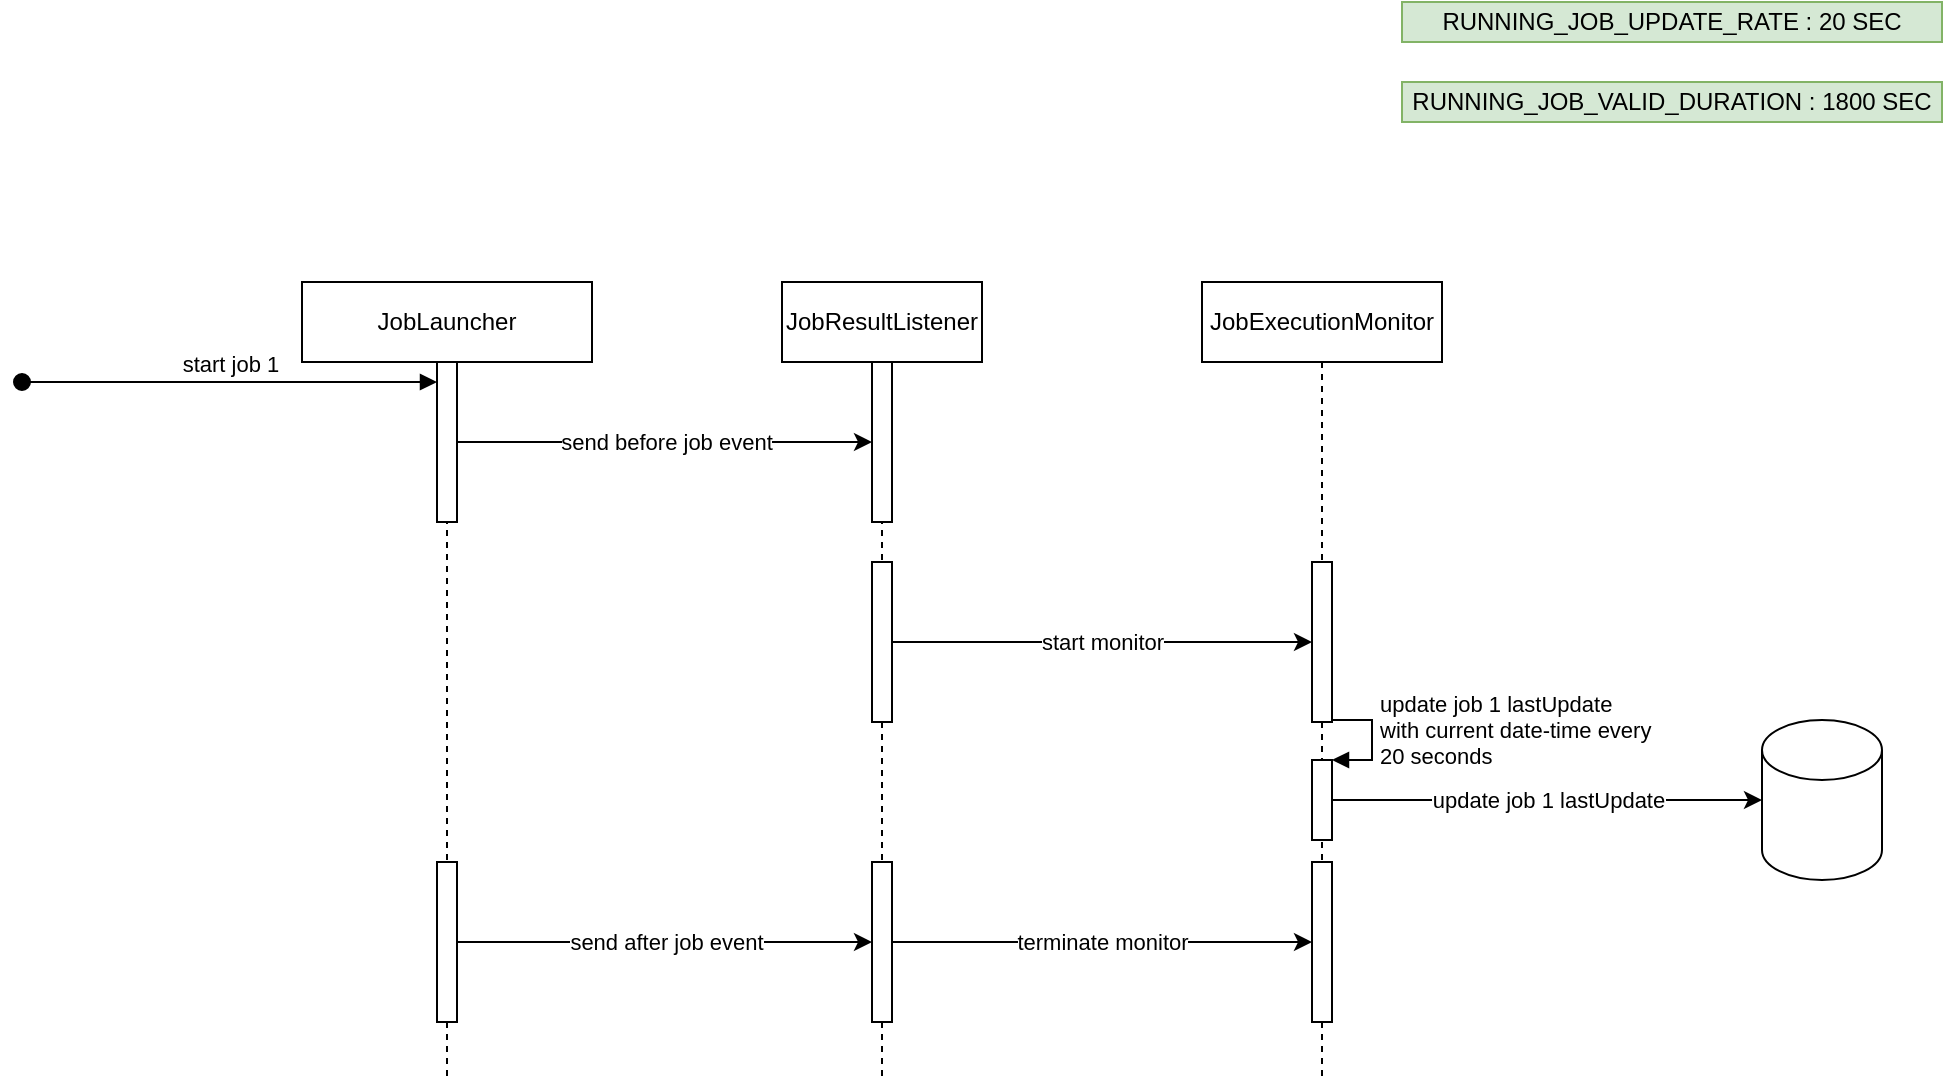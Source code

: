 <mxfile version="15.5.9" type="github">
  <diagram id="b_JwN8Kx61OKyOZPGAQf" name="Page-1">
    <mxGraphModel dx="2148" dy="615" grid="1" gridSize="10" guides="1" tooltips="1" connect="1" arrows="1" fold="1" page="1" pageScale="1" pageWidth="850" pageHeight="1100" math="0" shadow="0">
      <root>
        <mxCell id="0" />
        <mxCell id="1" parent="0" />
        <mxCell id="JN4VMpjm8h-r0COUKPYH-2" value="RUNNING_JOB_UPDATE_RATE : 20 SEC" style="rounded=0;whiteSpace=wrap;html=1;fillColor=#d5e8d4;strokeColor=#82b366;" vertex="1" parent="1">
          <mxGeometry x="490" y="20" width="270" height="20" as="geometry" />
        </mxCell>
        <mxCell id="JN4VMpjm8h-r0COUKPYH-3" value="RUNNING_JOB_VALID_DURATION : 1800 SEC" style="rounded=0;whiteSpace=wrap;html=1;fillColor=#d5e8d4;strokeColor=#82b366;" vertex="1" parent="1">
          <mxGeometry x="490" y="60" width="270" height="20" as="geometry" />
        </mxCell>
        <mxCell id="JN4VMpjm8h-r0COUKPYH-7" value="JobLauncher" style="shape=umlLifeline;perimeter=lifelinePerimeter;whiteSpace=wrap;html=1;container=1;collapsible=0;recursiveResize=0;outlineConnect=0;" vertex="1" parent="1">
          <mxGeometry x="-60" y="160" width="145" height="400" as="geometry" />
        </mxCell>
        <mxCell id="JN4VMpjm8h-r0COUKPYH-11" value="" style="html=1;points=[];perimeter=orthogonalPerimeter;" vertex="1" parent="JN4VMpjm8h-r0COUKPYH-7">
          <mxGeometry x="67.5" y="40" width="10" height="80" as="geometry" />
        </mxCell>
        <mxCell id="JN4VMpjm8h-r0COUKPYH-12" value="start job 1" style="html=1;verticalAlign=bottom;startArrow=oval;endArrow=block;startSize=8;rounded=0;" edge="1" target="JN4VMpjm8h-r0COUKPYH-11" parent="JN4VMpjm8h-r0COUKPYH-7">
          <mxGeometry relative="1" as="geometry">
            <mxPoint x="-140" y="50" as="sourcePoint" />
          </mxGeometry>
        </mxCell>
        <mxCell id="JN4VMpjm8h-r0COUKPYH-49" value="" style="html=1;points=[];perimeter=orthogonalPerimeter;" vertex="1" parent="JN4VMpjm8h-r0COUKPYH-7">
          <mxGeometry x="67.5" y="290" width="10" height="80" as="geometry" />
        </mxCell>
        <mxCell id="JN4VMpjm8h-r0COUKPYH-8" value="JobExecutionMonitor" style="shape=umlLifeline;perimeter=lifelinePerimeter;whiteSpace=wrap;html=1;container=1;collapsible=0;recursiveResize=0;outlineConnect=0;" vertex="1" parent="1">
          <mxGeometry x="390" y="160" width="120" height="400" as="geometry" />
        </mxCell>
        <mxCell id="JN4VMpjm8h-r0COUKPYH-17" value="" style="html=1;points=[];perimeter=orthogonalPerimeter;" vertex="1" parent="JN4VMpjm8h-r0COUKPYH-8">
          <mxGeometry x="55" y="239" width="10" height="40" as="geometry" />
        </mxCell>
        <mxCell id="JN4VMpjm8h-r0COUKPYH-18" value="update job 1 lastUpdate&lt;br&gt;with current date-time every&lt;br&gt;20 seconds" style="edgeStyle=orthogonalEdgeStyle;html=1;align=left;spacingLeft=2;endArrow=block;rounded=0;entryX=1;entryY=0;" edge="1" target="JN4VMpjm8h-r0COUKPYH-17" parent="JN4VMpjm8h-r0COUKPYH-8">
          <mxGeometry relative="1" as="geometry">
            <mxPoint x="55" y="219" as="sourcePoint" />
            <Array as="points">
              <mxPoint x="85" y="219" />
            </Array>
          </mxGeometry>
        </mxCell>
        <mxCell id="JN4VMpjm8h-r0COUKPYH-34" value="" style="html=1;points=[];perimeter=orthogonalPerimeter;" vertex="1" parent="JN4VMpjm8h-r0COUKPYH-8">
          <mxGeometry x="55" y="140" width="10" height="80" as="geometry" />
        </mxCell>
        <mxCell id="JN4VMpjm8h-r0COUKPYH-58" value="" style="html=1;points=[];perimeter=orthogonalPerimeter;" vertex="1" parent="JN4VMpjm8h-r0COUKPYH-8">
          <mxGeometry x="55" y="290" width="10" height="80" as="geometry" />
        </mxCell>
        <mxCell id="JN4VMpjm8h-r0COUKPYH-9" value="" style="shape=cylinder3;whiteSpace=wrap;html=1;boundedLbl=1;backgroundOutline=1;size=15;" vertex="1" parent="1">
          <mxGeometry x="670" y="379" width="60" height="80" as="geometry" />
        </mxCell>
        <mxCell id="JN4VMpjm8h-r0COUKPYH-26" value="JobResultListener" style="shape=umlLifeline;perimeter=lifelinePerimeter;whiteSpace=wrap;html=1;container=1;collapsible=0;recursiveResize=0;outlineConnect=0;" vertex="1" parent="1">
          <mxGeometry x="180" y="160" width="100" height="400" as="geometry" />
        </mxCell>
        <mxCell id="JN4VMpjm8h-r0COUKPYH-27" value="" style="html=1;points=[];perimeter=orthogonalPerimeter;" vertex="1" parent="JN4VMpjm8h-r0COUKPYH-26">
          <mxGeometry x="45" y="40" width="10" height="80" as="geometry" />
        </mxCell>
        <mxCell id="JN4VMpjm8h-r0COUKPYH-30" value="" style="html=1;points=[];perimeter=orthogonalPerimeter;" vertex="1" parent="JN4VMpjm8h-r0COUKPYH-26">
          <mxGeometry x="45" y="140" width="10" height="80" as="geometry" />
        </mxCell>
        <mxCell id="JN4VMpjm8h-r0COUKPYH-50" value="" style="html=1;points=[];perimeter=orthogonalPerimeter;" vertex="1" parent="JN4VMpjm8h-r0COUKPYH-26">
          <mxGeometry x="45" y="290" width="10" height="80" as="geometry" />
        </mxCell>
        <mxCell id="JN4VMpjm8h-r0COUKPYH-28" value="send before job event" style="edgeStyle=orthogonalEdgeStyle;rounded=0;orthogonalLoop=1;jettySize=auto;html=1;" edge="1" parent="1" source="JN4VMpjm8h-r0COUKPYH-11" target="JN4VMpjm8h-r0COUKPYH-27">
          <mxGeometry relative="1" as="geometry" />
        </mxCell>
        <mxCell id="JN4VMpjm8h-r0COUKPYH-35" value="start monitor" style="edgeStyle=orthogonalEdgeStyle;rounded=0;orthogonalLoop=1;jettySize=auto;html=1;" edge="1" parent="1" source="JN4VMpjm8h-r0COUKPYH-30" target="JN4VMpjm8h-r0COUKPYH-34">
          <mxGeometry relative="1" as="geometry" />
        </mxCell>
        <mxCell id="JN4VMpjm8h-r0COUKPYH-36" value="update job 1 lastUpdate" style="edgeStyle=orthogonalEdgeStyle;rounded=0;orthogonalLoop=1;jettySize=auto;html=1;" edge="1" parent="1" source="JN4VMpjm8h-r0COUKPYH-17" target="JN4VMpjm8h-r0COUKPYH-9">
          <mxGeometry relative="1" as="geometry" />
        </mxCell>
        <mxCell id="JN4VMpjm8h-r0COUKPYH-51" value="send after job event" style="edgeStyle=orthogonalEdgeStyle;rounded=0;orthogonalLoop=1;jettySize=auto;html=1;" edge="1" parent="1" source="JN4VMpjm8h-r0COUKPYH-49" target="JN4VMpjm8h-r0COUKPYH-50">
          <mxGeometry relative="1" as="geometry" />
        </mxCell>
        <mxCell id="JN4VMpjm8h-r0COUKPYH-59" value="terminate monitor" style="edgeStyle=orthogonalEdgeStyle;rounded=0;orthogonalLoop=1;jettySize=auto;html=1;" edge="1" parent="1" source="JN4VMpjm8h-r0COUKPYH-50" target="JN4VMpjm8h-r0COUKPYH-58">
          <mxGeometry relative="1" as="geometry" />
        </mxCell>
      </root>
    </mxGraphModel>
  </diagram>
</mxfile>
